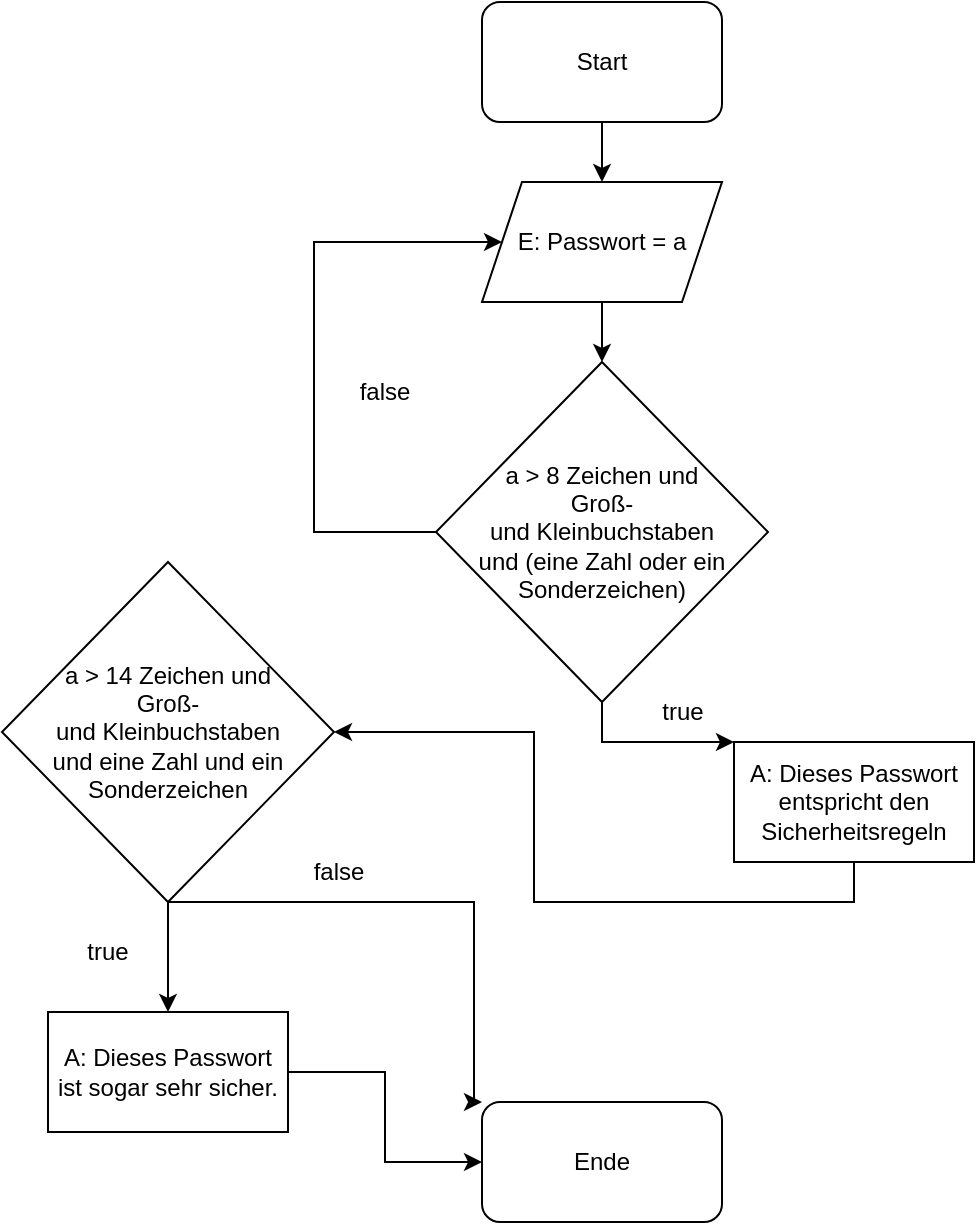 <mxfile version="28.2.3">
  <diagram name="Seite-1" id="bBPEoiWWsDdAgz30WFgp">
    <mxGraphModel dx="1426" dy="777" grid="1" gridSize="10" guides="1" tooltips="1" connect="1" arrows="1" fold="1" page="1" pageScale="1" pageWidth="827" pageHeight="1169" math="0" shadow="0">
      <root>
        <mxCell id="0" />
        <mxCell id="1" parent="0" />
        <mxCell id="-gJhRWIWG7KXT5Eeaf7t-4" style="edgeStyle=orthogonalEdgeStyle;rounded=0;orthogonalLoop=1;jettySize=auto;html=1;exitX=0.5;exitY=1;exitDx=0;exitDy=0;entryX=0.5;entryY=0;entryDx=0;entryDy=0;" edge="1" parent="1" source="-gJhRWIWG7KXT5Eeaf7t-1" target="-gJhRWIWG7KXT5Eeaf7t-2">
          <mxGeometry relative="1" as="geometry" />
        </mxCell>
        <mxCell id="-gJhRWIWG7KXT5Eeaf7t-1" value="Start" style="rounded=1;whiteSpace=wrap;html=1;" vertex="1" parent="1">
          <mxGeometry x="354" y="20" width="120" height="60" as="geometry" />
        </mxCell>
        <mxCell id="-gJhRWIWG7KXT5Eeaf7t-5" style="edgeStyle=orthogonalEdgeStyle;rounded=0;orthogonalLoop=1;jettySize=auto;html=1;exitX=0.5;exitY=1;exitDx=0;exitDy=0;entryX=0.5;entryY=0;entryDx=0;entryDy=0;" edge="1" parent="1" source="-gJhRWIWG7KXT5Eeaf7t-2" target="-gJhRWIWG7KXT5Eeaf7t-3">
          <mxGeometry relative="1" as="geometry" />
        </mxCell>
        <mxCell id="-gJhRWIWG7KXT5Eeaf7t-2" value="E: Passwort = a" style="shape=parallelogram;perimeter=parallelogramPerimeter;whiteSpace=wrap;html=1;fixedSize=1;" vertex="1" parent="1">
          <mxGeometry x="354" y="110" width="120" height="60" as="geometry" />
        </mxCell>
        <mxCell id="-gJhRWIWG7KXT5Eeaf7t-6" style="edgeStyle=orthogonalEdgeStyle;rounded=0;orthogonalLoop=1;jettySize=auto;html=1;exitX=0;exitY=0.5;exitDx=0;exitDy=0;entryX=0;entryY=0.5;entryDx=0;entryDy=0;" edge="1" parent="1" source="-gJhRWIWG7KXT5Eeaf7t-3" target="-gJhRWIWG7KXT5Eeaf7t-2">
          <mxGeometry relative="1" as="geometry">
            <mxPoint x="300" y="240" as="targetPoint" />
            <Array as="points">
              <mxPoint x="270" y="285" />
              <mxPoint x="270" y="140" />
            </Array>
          </mxGeometry>
        </mxCell>
        <mxCell id="-gJhRWIWG7KXT5Eeaf7t-9" style="edgeStyle=orthogonalEdgeStyle;rounded=0;orthogonalLoop=1;jettySize=auto;html=1;exitX=0.5;exitY=1;exitDx=0;exitDy=0;entryX=0;entryY=0;entryDx=0;entryDy=0;" edge="1" parent="1" source="-gJhRWIWG7KXT5Eeaf7t-3" target="-gJhRWIWG7KXT5Eeaf7t-8">
          <mxGeometry relative="1" as="geometry">
            <Array as="points">
              <mxPoint x="414" y="390" />
            </Array>
          </mxGeometry>
        </mxCell>
        <mxCell id="-gJhRWIWG7KXT5Eeaf7t-3" value="a &amp;gt; 8 Zeichen und&lt;div&gt;Groß-&lt;/div&gt;&lt;div&gt;und Kleinbuchstaben&lt;/div&gt;&lt;div&gt;und (eine Zahl oder ein Sonderzeichen)&lt;/div&gt;" style="rhombus;whiteSpace=wrap;html=1;" vertex="1" parent="1">
          <mxGeometry x="331" y="200" width="166" height="170" as="geometry" />
        </mxCell>
        <mxCell id="-gJhRWIWG7KXT5Eeaf7t-7" value="false" style="text;html=1;align=center;verticalAlign=middle;resizable=0;points=[];autosize=1;strokeColor=none;fillColor=none;" vertex="1" parent="1">
          <mxGeometry x="280" y="200" width="50" height="30" as="geometry" />
        </mxCell>
        <mxCell id="-gJhRWIWG7KXT5Eeaf7t-12" style="edgeStyle=orthogonalEdgeStyle;rounded=0;orthogonalLoop=1;jettySize=auto;html=1;exitX=0.5;exitY=1;exitDx=0;exitDy=0;entryX=1;entryY=0.5;entryDx=0;entryDy=0;" edge="1" parent="1" source="-gJhRWIWG7KXT5Eeaf7t-8" target="-gJhRWIWG7KXT5Eeaf7t-14">
          <mxGeometry relative="1" as="geometry" />
        </mxCell>
        <mxCell id="-gJhRWIWG7KXT5Eeaf7t-8" value="A: Dieses Passwort entspricht den Sicherheitsregeln" style="rounded=0;whiteSpace=wrap;html=1;" vertex="1" parent="1">
          <mxGeometry x="480" y="390" width="120" height="60" as="geometry" />
        </mxCell>
        <mxCell id="-gJhRWIWG7KXT5Eeaf7t-10" value="true" style="text;html=1;align=center;verticalAlign=middle;resizable=0;points=[];autosize=1;strokeColor=none;fillColor=none;" vertex="1" parent="1">
          <mxGeometry x="434" y="360" width="40" height="30" as="geometry" />
        </mxCell>
        <mxCell id="-gJhRWIWG7KXT5Eeaf7t-11" value="Ende" style="rounded=1;whiteSpace=wrap;html=1;" vertex="1" parent="1">
          <mxGeometry x="354" y="570" width="120" height="60" as="geometry" />
        </mxCell>
        <mxCell id="-gJhRWIWG7KXT5Eeaf7t-15" style="edgeStyle=orthogonalEdgeStyle;rounded=0;orthogonalLoop=1;jettySize=auto;html=1;exitX=0.5;exitY=1;exitDx=0;exitDy=0;entryX=0;entryY=0;entryDx=0;entryDy=0;" edge="1" parent="1" source="-gJhRWIWG7KXT5Eeaf7t-14" target="-gJhRWIWG7KXT5Eeaf7t-11">
          <mxGeometry relative="1" as="geometry">
            <Array as="points">
              <mxPoint x="350" y="470" />
              <mxPoint x="350" y="570" />
            </Array>
          </mxGeometry>
        </mxCell>
        <mxCell id="-gJhRWIWG7KXT5Eeaf7t-18" style="edgeStyle=orthogonalEdgeStyle;rounded=0;orthogonalLoop=1;jettySize=auto;html=1;exitX=0.5;exitY=1;exitDx=0;exitDy=0;entryX=0.5;entryY=0;entryDx=0;entryDy=0;" edge="1" parent="1" source="-gJhRWIWG7KXT5Eeaf7t-14" target="-gJhRWIWG7KXT5Eeaf7t-16">
          <mxGeometry relative="1" as="geometry" />
        </mxCell>
        <mxCell id="-gJhRWIWG7KXT5Eeaf7t-14" value="a &amp;gt; 14 Zeichen und&lt;div&gt;Groß-&lt;/div&gt;&lt;div&gt;und Kleinbuchstaben&lt;/div&gt;&lt;div&gt;und eine Zahl und ein Sonderzeichen&lt;/div&gt;" style="rhombus;whiteSpace=wrap;html=1;" vertex="1" parent="1">
          <mxGeometry x="114" y="300" width="166" height="170" as="geometry" />
        </mxCell>
        <mxCell id="-gJhRWIWG7KXT5Eeaf7t-17" style="edgeStyle=orthogonalEdgeStyle;rounded=0;orthogonalLoop=1;jettySize=auto;html=1;exitX=1;exitY=0.5;exitDx=0;exitDy=0;entryX=0;entryY=0.5;entryDx=0;entryDy=0;" edge="1" parent="1" source="-gJhRWIWG7KXT5Eeaf7t-16" target="-gJhRWIWG7KXT5Eeaf7t-11">
          <mxGeometry relative="1" as="geometry">
            <mxPoint x="320" y="470" as="targetPoint" />
          </mxGeometry>
        </mxCell>
        <mxCell id="-gJhRWIWG7KXT5Eeaf7t-16" value="A: Dieses Passwort ist sogar sehr sicher." style="rounded=0;whiteSpace=wrap;html=1;" vertex="1" parent="1">
          <mxGeometry x="137" y="525" width="120" height="60" as="geometry" />
        </mxCell>
        <mxCell id="-gJhRWIWG7KXT5Eeaf7t-19" value="false" style="text;html=1;align=center;verticalAlign=middle;resizable=0;points=[];autosize=1;strokeColor=none;fillColor=none;" vertex="1" parent="1">
          <mxGeometry x="257" y="440" width="50" height="30" as="geometry" />
        </mxCell>
        <mxCell id="-gJhRWIWG7KXT5Eeaf7t-20" value="true" style="text;strokeColor=none;align=center;fillColor=none;html=1;verticalAlign=middle;whiteSpace=wrap;rounded=0;" vertex="1" parent="1">
          <mxGeometry x="137" y="480" width="60" height="30" as="geometry" />
        </mxCell>
      </root>
    </mxGraphModel>
  </diagram>
</mxfile>
